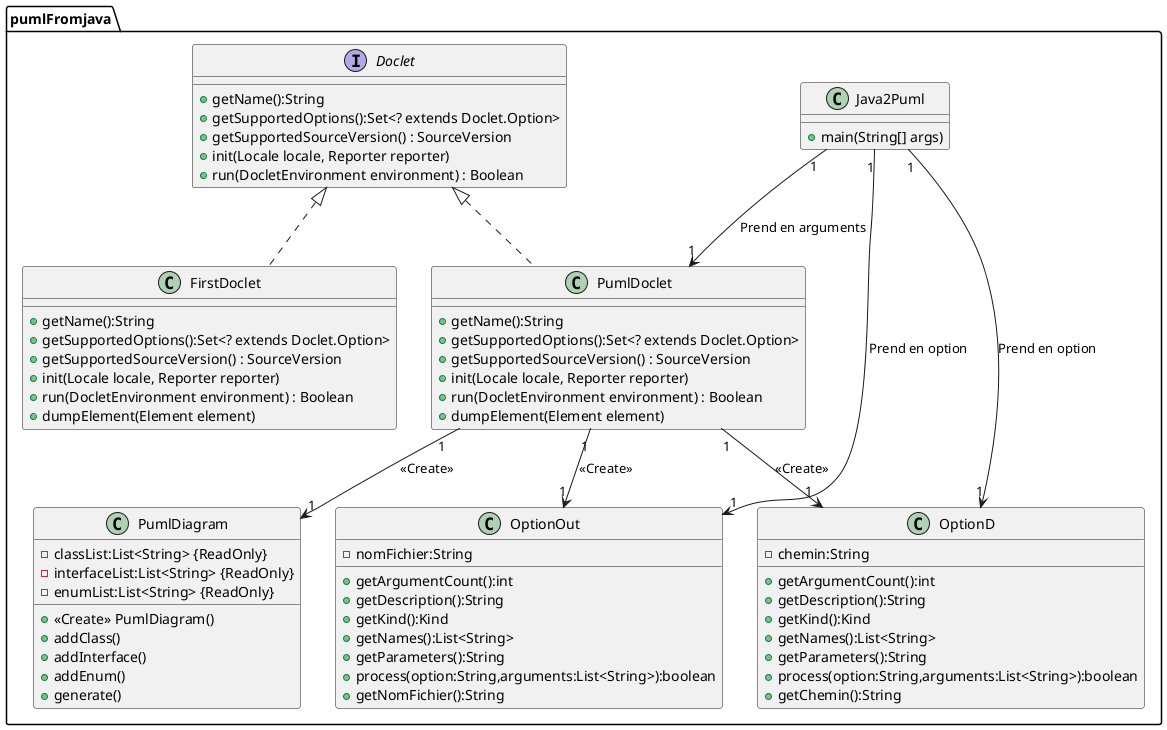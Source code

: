 @startuml
'https://plantuml.com/class-diagram

package pumlFromjava{
    class FirstDoclet implements Doclet{
    + getName():String
    + getSupportedOptions():Set<? extends Doclet.Option>
    + getSupportedSourceVersion() : SourceVersion
    + init(Locale locale, Reporter reporter)
    + run(DocletEnvironment environment) : Boolean
    +dumpElement(Element element)
    }
    class Java2Puml{
    + main(String[] args)
    }
    class OptionD implements Doclet.Option{
    -chemin:String
    +getArgumentCount():int
    +getDescription():String
    +getKind():Kind
    +getNames():List<String>
    +getParameters():String
    +process(option:String,arguments:List<String>):boolean
    +getChemin():String
    }
    class OptionOut implements Doclet.Option{
    -nomFichier:String
    +getArgumentCount():int
    +getDescription():String
    +getKind():Kind
    +getNames():List<String>
    +getParameters():String
    +process(option:String,arguments:List<String>):boolean
    +getNomFichier():String
    }
    class PumlDiagram{
    -classList:List<String> {ReadOnly}
    -interfaceList:List<String> {ReadOnly}
    -enumList:List<String> {ReadOnly}
    +<<Create>> PumlDiagram()
    +addClass()
    +addInterface()
    +addEnum()
    +generate()
    }
    class PumlDoclet implements Doclet{
    + getName():String
    + getSupportedOptions():Set<? extends Doclet.Option>
    + getSupportedSourceVersion() : SourceVersion
    + init(Locale locale, Reporter reporter)
    + run(DocletEnvironment environment) : Boolean
    +dumpElement(Element element)
    }
    interface Doclet{
    + getName():String
    + getSupportedOptions():Set<? extends Doclet.Option>
    + getSupportedSourceVersion() : SourceVersion
    + init(Locale locale, Reporter reporter)
    + run(DocletEnvironment environment) : Boolean
    }
PumlDoclet "1"-->"1" OptionD:  <<Create>>
PumlDoclet "1"-->"1" PumlDiagram: <<Create>>
PumlDoclet "1"-->"1" OptionOut :  <<Create>>
Java2Puml "1"-->"1" PumlDoclet : Prend en arguments
Java2Puml "1"->"1" OptionOut :  Prend en option
Java2Puml "1"->"1" OptionD :  Prend en option
}

@enduml